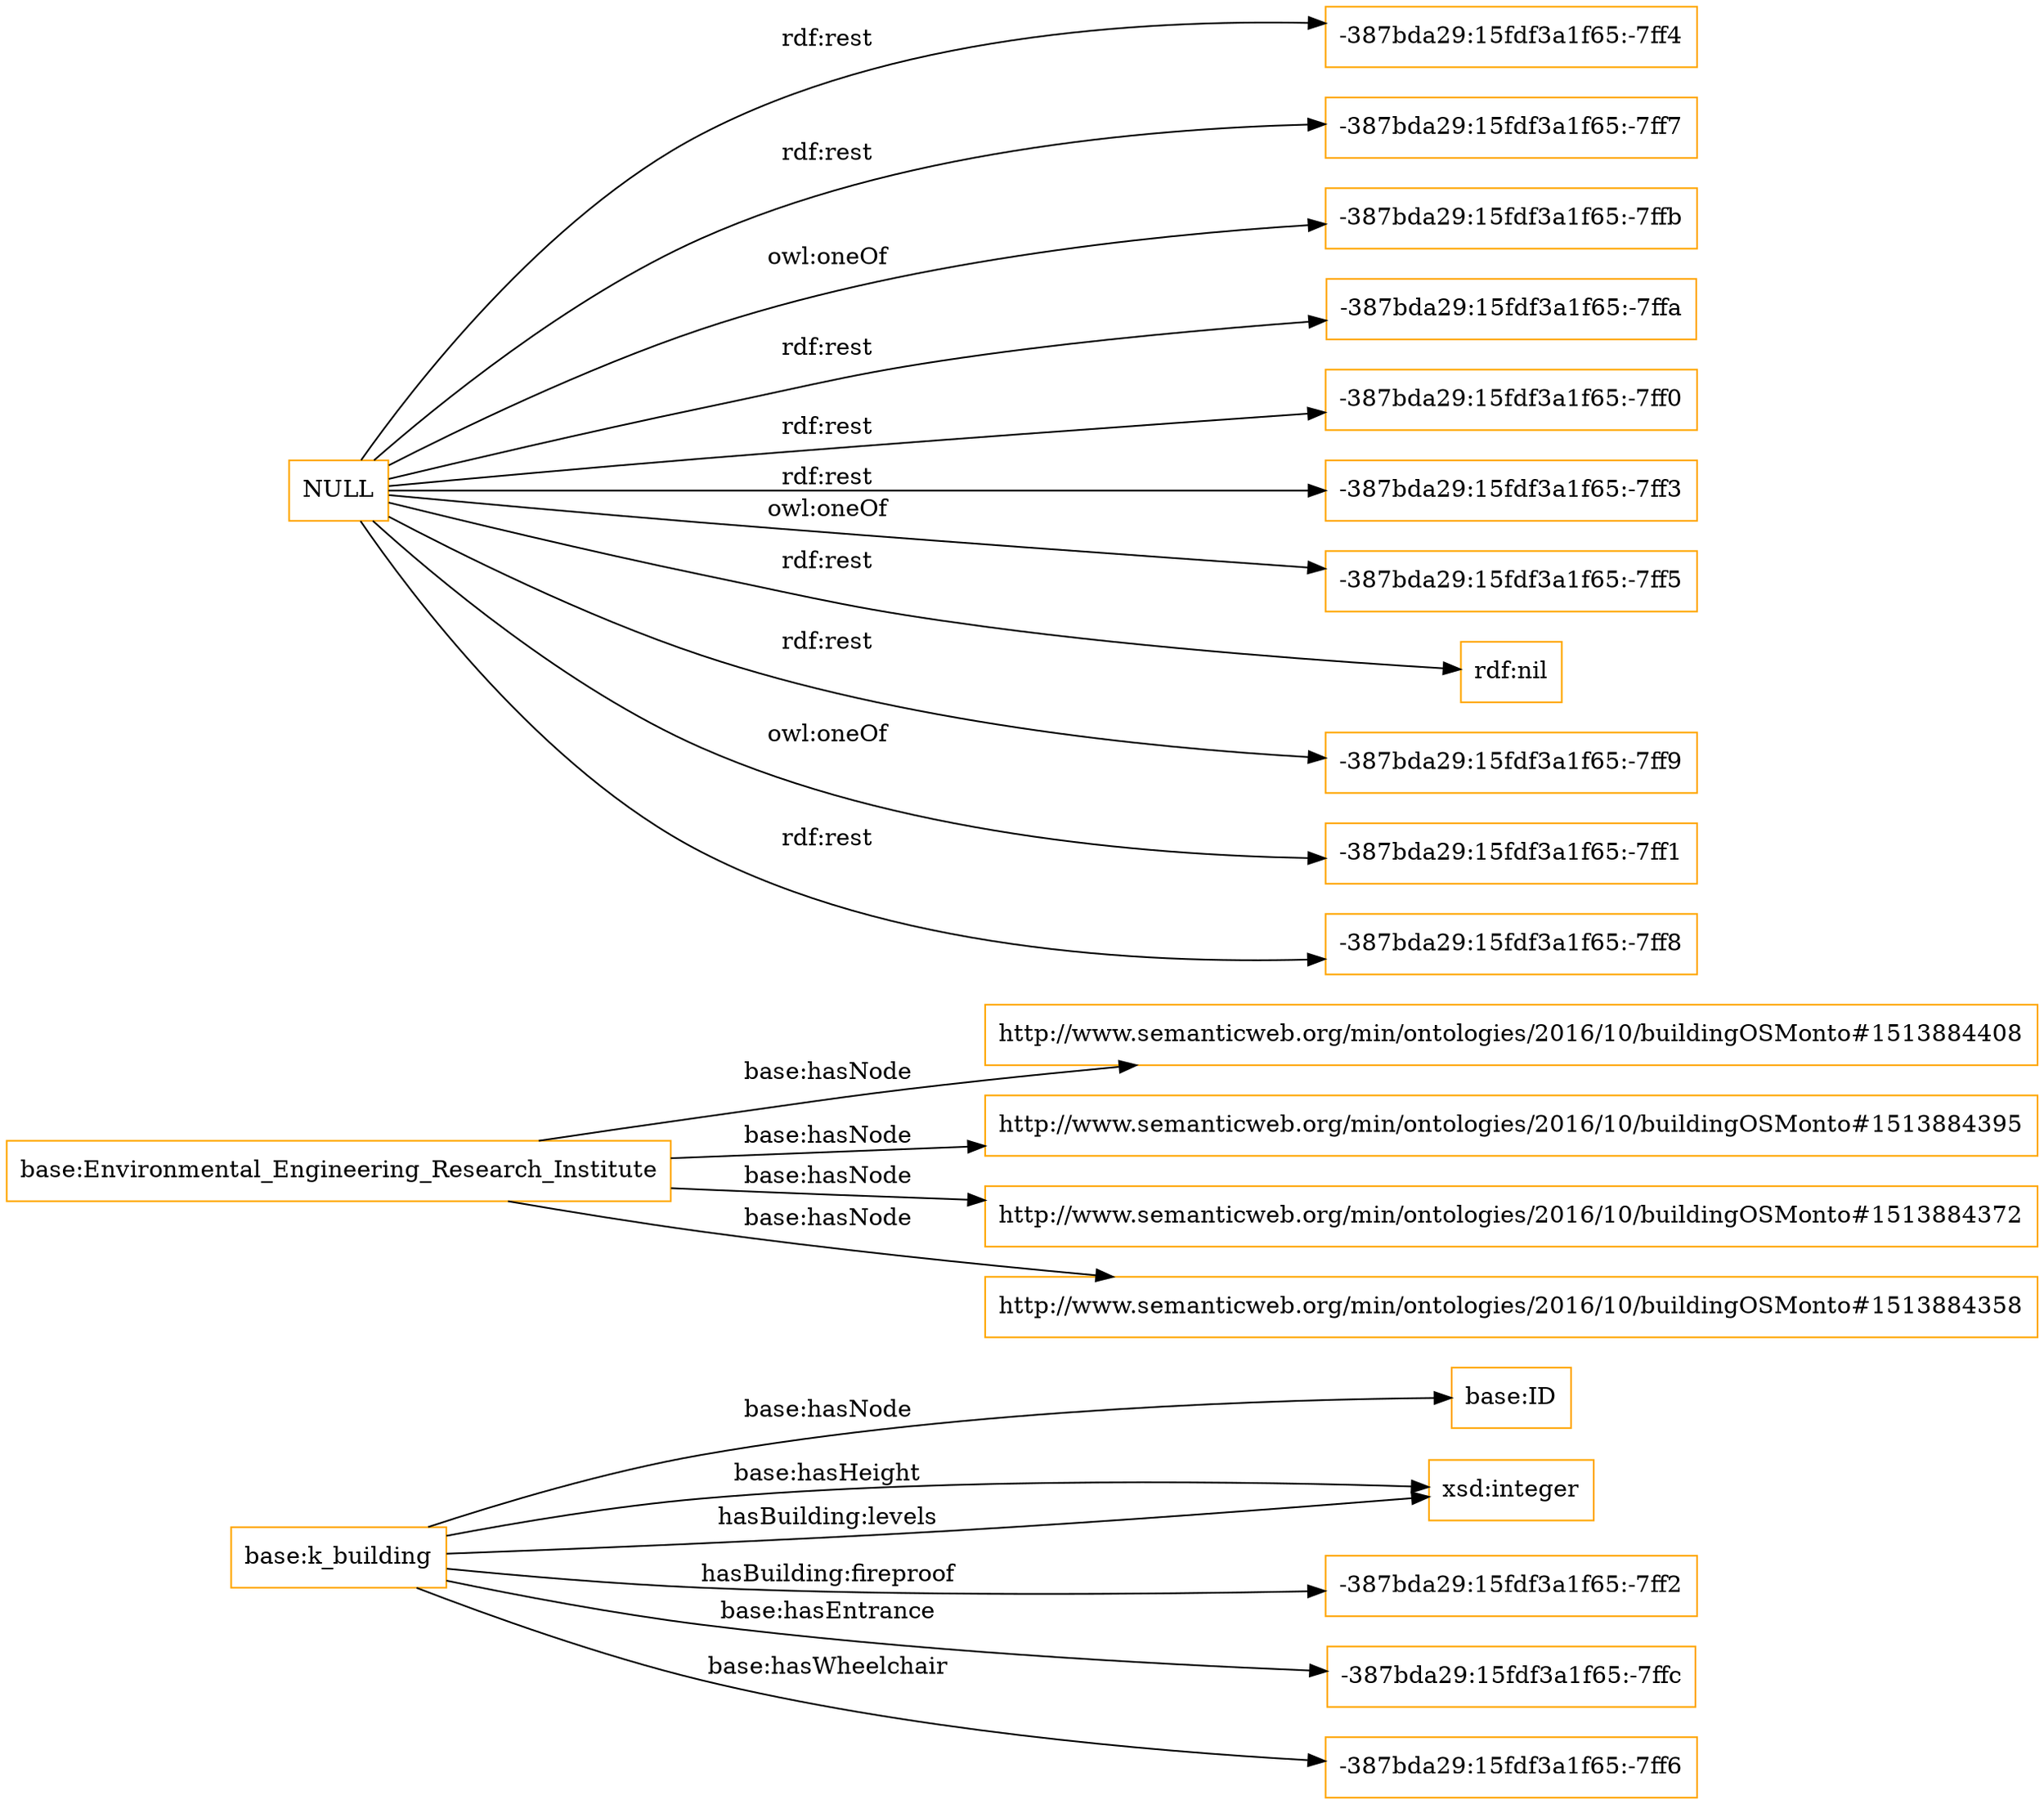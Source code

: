 digraph ar2dtool_diagram { 
rankdir=LR;
size="1501"
node [shape = rectangle, color="orange"]; "base:k_building" "base:ID" ; /*classes style*/
	"base:Environmental_Engineering_Research_Institute" -> "http://www.semanticweb.org/min/ontologies/2016/10/buildingOSMonto#1513884408" [ label = "base:hasNode" ];
	"base:Environmental_Engineering_Research_Institute" -> "http://www.semanticweb.org/min/ontologies/2016/10/buildingOSMonto#1513884395" [ label = "base:hasNode" ];
	"base:Environmental_Engineering_Research_Institute" -> "http://www.semanticweb.org/min/ontologies/2016/10/buildingOSMonto#1513884372" [ label = "base:hasNode" ];
	"base:Environmental_Engineering_Research_Institute" -> "http://www.semanticweb.org/min/ontologies/2016/10/buildingOSMonto#1513884358" [ label = "base:hasNode" ];
	"NULL" -> "-387bda29:15fdf3a1f65:-7ff4" [ label = "rdf:rest" ];
	"NULL" -> "-387bda29:15fdf3a1f65:-7ff7" [ label = "rdf:rest" ];
	"NULL" -> "-387bda29:15fdf3a1f65:-7ffb" [ label = "owl:oneOf" ];
	"NULL" -> "-387bda29:15fdf3a1f65:-7ffa" [ label = "rdf:rest" ];
	"NULL" -> "-387bda29:15fdf3a1f65:-7ff0" [ label = "rdf:rest" ];
	"NULL" -> "-387bda29:15fdf3a1f65:-7ff3" [ label = "rdf:rest" ];
	"NULL" -> "-387bda29:15fdf3a1f65:-7ff5" [ label = "owl:oneOf" ];
	"NULL" -> "rdf:nil" [ label = "rdf:rest" ];
	"NULL" -> "-387bda29:15fdf3a1f65:-7ff9" [ label = "rdf:rest" ];
	"NULL" -> "-387bda29:15fdf3a1f65:-7ff1" [ label = "owl:oneOf" ];
	"NULL" -> "-387bda29:15fdf3a1f65:-7ff8" [ label = "rdf:rest" ];
	"base:k_building" -> "xsd:integer" [ label = "base:hasHeight" ];
	"base:k_building" -> "-387bda29:15fdf3a1f65:-7ff2" [ label = "hasBuilding:fireproof" ];
	"base:k_building" -> "-387bda29:15fdf3a1f65:-7ffc" [ label = "base:hasEntrance" ];
	"base:k_building" -> "-387bda29:15fdf3a1f65:-7ff6" [ label = "base:hasWheelchair" ];
	"base:k_building" -> "base:ID" [ label = "base:hasNode" ];
	"base:k_building" -> "xsd:integer" [ label = "hasBuilding:levels" ];

}
